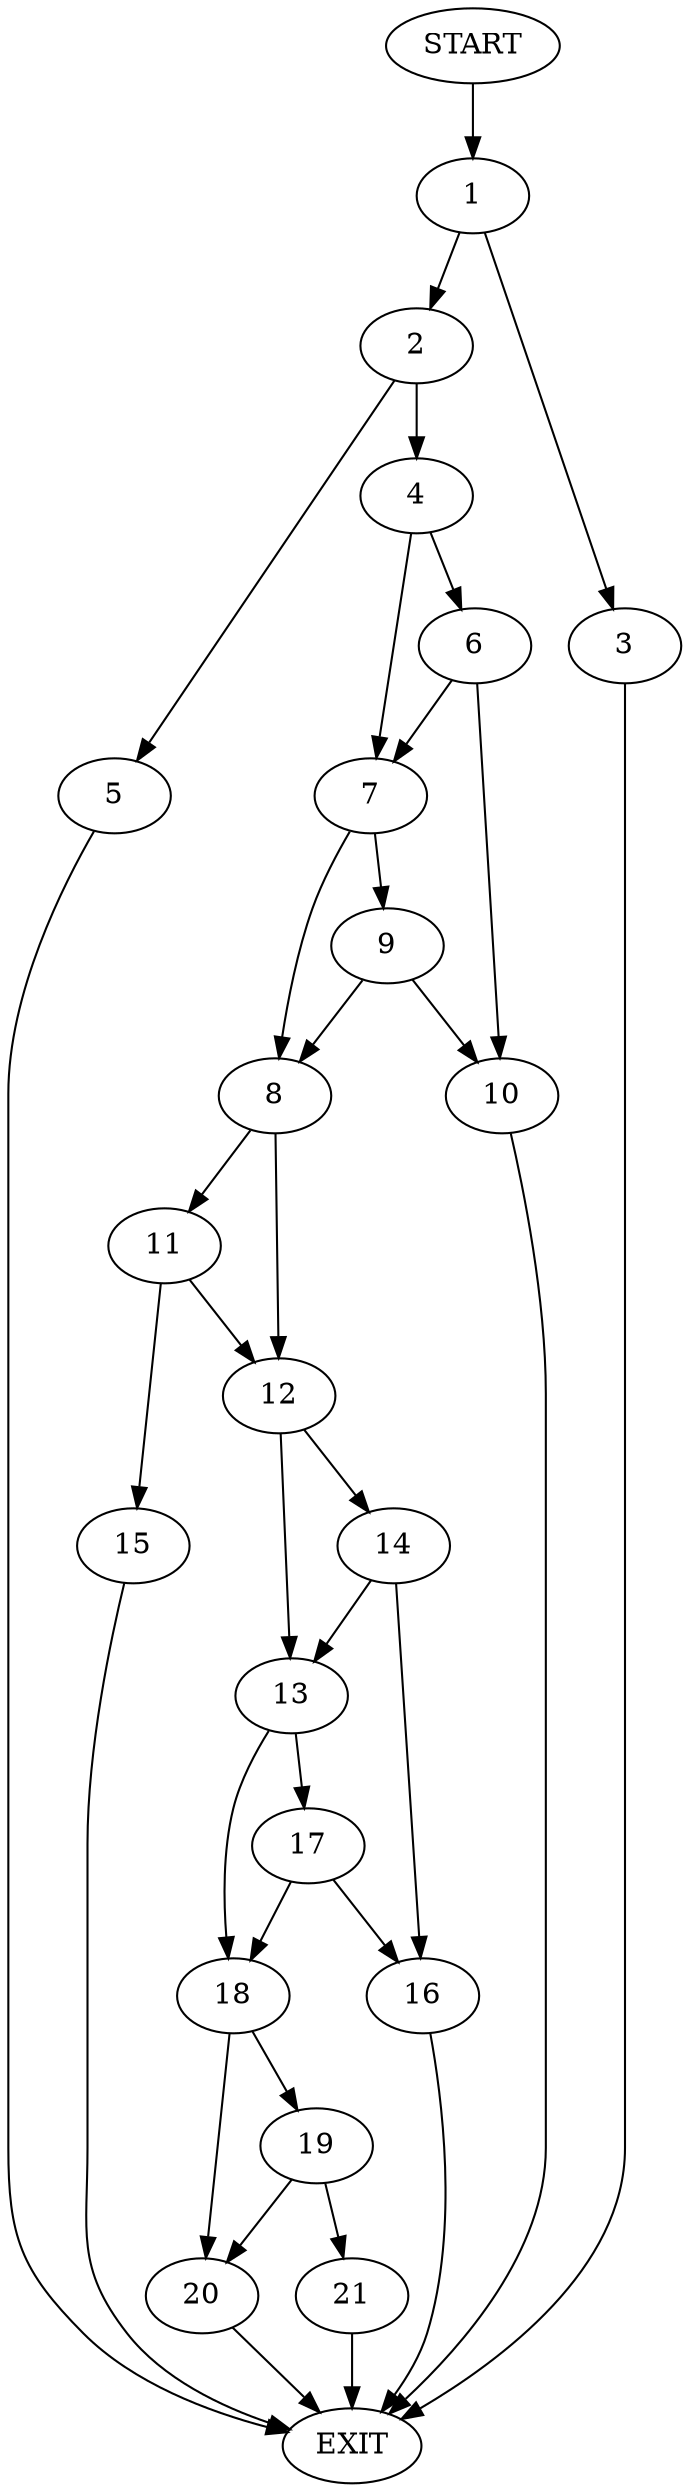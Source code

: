 digraph {
0 [label="START"]
22 [label="EXIT"]
0 -> 1
1 -> 2
1 -> 3
2 -> 4
2 -> 5
3 -> 22
4 -> 6
4 -> 7
5 -> 22
7 -> 8
7 -> 9
6 -> 10
6 -> 7
10 -> 22
9 -> 8
9 -> 10
8 -> 11
8 -> 12
12 -> 13
12 -> 14
11 -> 15
11 -> 12
15 -> 22
14 -> 13
14 -> 16
13 -> 17
13 -> 18
16 -> 22
17 -> 16
17 -> 18
18 -> 19
18 -> 20
20 -> 22
19 -> 20
19 -> 21
21 -> 22
}
